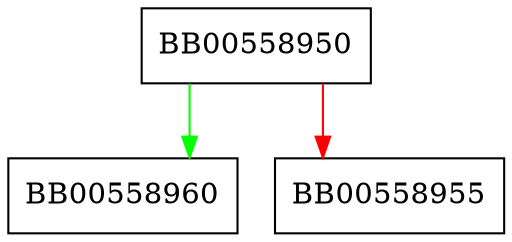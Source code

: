 digraph OSSL_CMP_CTX_get0_validatedSrvCert {
  node [shape="box"];
  graph [splines=ortho];
  BB00558950 -> BB00558960 [color="green"];
  BB00558950 -> BB00558955 [color="red"];
}